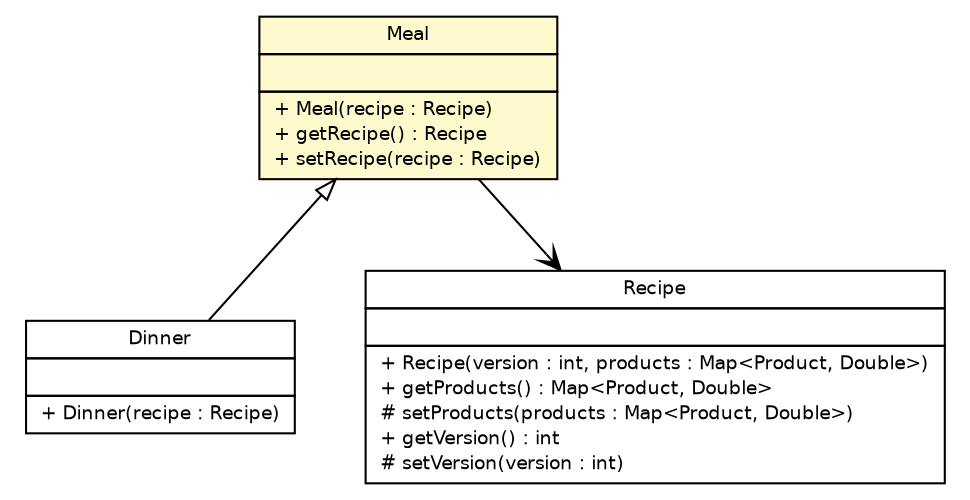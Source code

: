 #!/usr/local/bin/dot
#
# Class diagram 
# Generated by UMLGraph version R5_6-24-gf6e263 (http://www.umlgraph.org/)
#

digraph G {
	edge [fontname="Helvetica",fontsize=10,labelfontname="Helvetica",labelfontsize=10];
	node [fontname="Helvetica",fontsize=10,shape=plaintext];
	nodesep=0.25;
	ranksep=0.5;
	// org.nicepop.domain.Dinner
	c24 [label=<<table title="org.nicepop.domain.Dinner" border="0" cellborder="1" cellspacing="0" cellpadding="2" port="p" href="./Dinner.html">
		<tr><td><table border="0" cellspacing="0" cellpadding="1">
<tr><td align="center" balign="center"> Dinner </td></tr>
		</table></td></tr>
		<tr><td><table border="0" cellspacing="0" cellpadding="1">
<tr><td align="left" balign="left">  </td></tr>
		</table></td></tr>
		<tr><td><table border="0" cellspacing="0" cellpadding="1">
<tr><td align="left" balign="left"> + Dinner(recipe : Recipe) </td></tr>
		</table></td></tr>
		</table>>, URL="./Dinner.html", fontname="Helvetica", fontcolor="black", fontsize=9.0];
	// org.nicepop.domain.Recipe
	c26 [label=<<table title="org.nicepop.domain.Recipe" border="0" cellborder="1" cellspacing="0" cellpadding="2" port="p" href="./Recipe.html">
		<tr><td><table border="0" cellspacing="0" cellpadding="1">
<tr><td align="center" balign="center"> Recipe </td></tr>
		</table></td></tr>
		<tr><td><table border="0" cellspacing="0" cellpadding="1">
<tr><td align="left" balign="left">  </td></tr>
		</table></td></tr>
		<tr><td><table border="0" cellspacing="0" cellpadding="1">
<tr><td align="left" balign="left"> + Recipe(version : int, products : Map&lt;Product, Double&gt;) </td></tr>
<tr><td align="left" balign="left"> + getProducts() : Map&lt;Product, Double&gt; </td></tr>
<tr><td align="left" balign="left"> # setProducts(products : Map&lt;Product, Double&gt;) </td></tr>
<tr><td align="left" balign="left"> + getVersion() : int </td></tr>
<tr><td align="left" balign="left"> # setVersion(version : int) </td></tr>
		</table></td></tr>
		</table>>, URL="./Recipe.html", fontname="Helvetica", fontcolor="black", fontsize=9.0];
	// org.nicepop.domain.Meal
	c27 [label=<<table title="org.nicepop.domain.Meal" border="0" cellborder="1" cellspacing="0" cellpadding="2" port="p" bgcolor="lemonChiffon" href="./Meal.html">
		<tr><td><table border="0" cellspacing="0" cellpadding="1">
<tr><td align="center" balign="center"> Meal </td></tr>
		</table></td></tr>
		<tr><td><table border="0" cellspacing="0" cellpadding="1">
<tr><td align="left" balign="left">  </td></tr>
		</table></td></tr>
		<tr><td><table border="0" cellspacing="0" cellpadding="1">
<tr><td align="left" balign="left"> + Meal(recipe : Recipe) </td></tr>
<tr><td align="left" balign="left"> + getRecipe() : Recipe </td></tr>
<tr><td align="left" balign="left"> + setRecipe(recipe : Recipe) </td></tr>
		</table></td></tr>
		</table>>, URL="./Meal.html", fontname="Helvetica", fontcolor="black", fontsize=9.0];
	//org.nicepop.domain.Dinner extends org.nicepop.domain.Meal
	c27:p -> c24:p [dir=back,arrowtail=empty];
	// org.nicepop.domain.Meal NAVASSOC org.nicepop.domain.Recipe
	c27:p -> c26:p [taillabel="", label="", headlabel="", fontname="Helvetica", fontcolor="black", fontsize=10.0, color="black", arrowhead=open];
}

